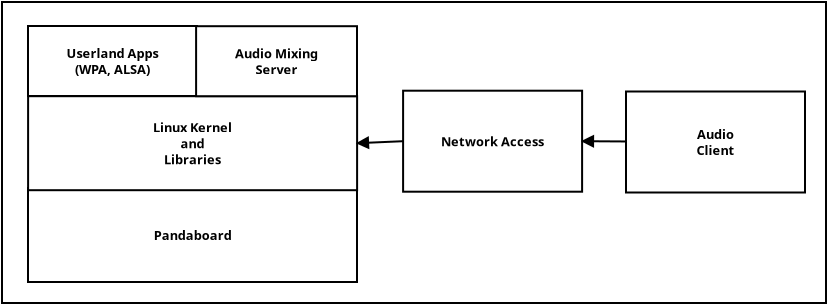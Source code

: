 <?xml version="1.0" encoding="UTF-8"?>
<dia:diagram xmlns:dia="http://www.lysator.liu.se/~alla/dia/">
  <dia:layer name="Background" visible="true" active="true">
    <dia:group>
      <dia:object type="Standard - Box" version="0" id="O0">
        <dia:attribute name="obj_pos">
          <dia:point val="15.25,8.9"/>
        </dia:attribute>
        <dia:attribute name="obj_bb">
          <dia:rectangle val="15.2,8.85;56.5,24"/>
        </dia:attribute>
        <dia:attribute name="elem_corner">
          <dia:point val="15.25,8.9"/>
        </dia:attribute>
        <dia:attribute name="elem_width">
          <dia:real val="41.2"/>
        </dia:attribute>
        <dia:attribute name="elem_height">
          <dia:real val="15.05"/>
        </dia:attribute>
        <dia:attribute name="show_background">
          <dia:boolean val="true"/>
        </dia:attribute>
      </dia:object>
      <dia:object type="Standard - Box" version="0" id="O1">
        <dia:attribute name="obj_pos">
          <dia:point val="16.55,18.2"/>
        </dia:attribute>
        <dia:attribute name="obj_bb">
          <dia:rectangle val="16.5,18.15;33.05,22.95"/>
        </dia:attribute>
        <dia:attribute name="elem_corner">
          <dia:point val="16.55,18.2"/>
        </dia:attribute>
        <dia:attribute name="elem_width">
          <dia:real val="16.45"/>
        </dia:attribute>
        <dia:attribute name="elem_height">
          <dia:real val="4.7"/>
        </dia:attribute>
        <dia:attribute name="show_background">
          <dia:boolean val="true"/>
        </dia:attribute>
      </dia:object>
      <dia:object type="Standard - Box" version="0" id="O2">
        <dia:attribute name="obj_pos">
          <dia:point val="16.555,13.61"/>
        </dia:attribute>
        <dia:attribute name="obj_bb">
          <dia:rectangle val="16.505,13.56;33.055,18.36"/>
        </dia:attribute>
        <dia:attribute name="elem_corner">
          <dia:point val="16.555,13.61"/>
        </dia:attribute>
        <dia:attribute name="elem_width">
          <dia:real val="16.45"/>
        </dia:attribute>
        <dia:attribute name="elem_height">
          <dia:real val="4.7"/>
        </dia:attribute>
        <dia:attribute name="show_background">
          <dia:boolean val="true"/>
        </dia:attribute>
      </dia:object>
      <dia:object type="Standard - Box" version="0" id="O3">
        <dia:attribute name="obj_pos">
          <dia:point val="16.55,10.1"/>
        </dia:attribute>
        <dia:attribute name="obj_bb">
          <dia:rectangle val="16.5,10.05;25.05,13.65"/>
        </dia:attribute>
        <dia:attribute name="elem_corner">
          <dia:point val="16.55,10.1"/>
        </dia:attribute>
        <dia:attribute name="elem_width">
          <dia:real val="8.45"/>
        </dia:attribute>
        <dia:attribute name="elem_height">
          <dia:real val="3.5"/>
        </dia:attribute>
        <dia:attribute name="show_background">
          <dia:boolean val="true"/>
        </dia:attribute>
      </dia:object>
      <dia:object type="Standard - Box" version="0" id="O4">
        <dia:attribute name="obj_pos">
          <dia:point val="24.955,10.11"/>
        </dia:attribute>
        <dia:attribute name="obj_bb">
          <dia:rectangle val="24.905,10.06;33.05,13.66"/>
        </dia:attribute>
        <dia:attribute name="elem_corner">
          <dia:point val="24.955,10.11"/>
        </dia:attribute>
        <dia:attribute name="elem_width">
          <dia:real val="8.045"/>
        </dia:attribute>
        <dia:attribute name="elem_height">
          <dia:real val="3.5"/>
        </dia:attribute>
        <dia:attribute name="show_background">
          <dia:boolean val="true"/>
        </dia:attribute>
      </dia:object>
      <dia:object type="Standard - Text" version="1" id="O5">
        <dia:attribute name="obj_pos">
          <dia:point val="24.775,20.55"/>
        </dia:attribute>
        <dia:attribute name="obj_bb">
          <dia:rectangle val="22.609,20.176;26.941,20.924"/>
        </dia:attribute>
        <dia:attribute name="text">
          <dia:composite type="text">
            <dia:attribute name="string">
              <dia:string>#Pandaboard#</dia:string>
            </dia:attribute>
            <dia:attribute name="font">
              <dia:font family="sans" style="80" name="Helvetica-Bold"/>
            </dia:attribute>
            <dia:attribute name="height">
              <dia:real val="0.8"/>
            </dia:attribute>
            <dia:attribute name="pos">
              <dia:point val="24.775,20.771"/>
            </dia:attribute>
            <dia:attribute name="color">
              <dia:color val="#000000"/>
            </dia:attribute>
            <dia:attribute name="alignment">
              <dia:enum val="1"/>
            </dia:attribute>
          </dia:composite>
        </dia:attribute>
        <dia:attribute name="valign">
          <dia:enum val="2"/>
        </dia:attribute>
        <dia:connections>
          <dia:connection handle="0" to="O1" connection="8"/>
        </dia:connections>
      </dia:object>
      <dia:object type="Standard - Text" version="1" id="O6">
        <dia:attribute name="obj_pos">
          <dia:point val="24.78,15.96"/>
        </dia:attribute>
        <dia:attribute name="obj_bb">
          <dia:rectangle val="22.521,14.786;27.039,17.134"/>
        </dia:attribute>
        <dia:attribute name="text">
          <dia:composite type="text">
            <dia:attribute name="string">
              <dia:string>#Linux Kernel
and
Libraries#</dia:string>
            </dia:attribute>
            <dia:attribute name="font">
              <dia:font family="sans" style="80" name="Helvetica-Bold"/>
            </dia:attribute>
            <dia:attribute name="height">
              <dia:real val="0.8"/>
            </dia:attribute>
            <dia:attribute name="pos">
              <dia:point val="24.78,15.381"/>
            </dia:attribute>
            <dia:attribute name="color">
              <dia:color val="#000000"/>
            </dia:attribute>
            <dia:attribute name="alignment">
              <dia:enum val="1"/>
            </dia:attribute>
          </dia:composite>
        </dia:attribute>
        <dia:attribute name="valign">
          <dia:enum val="2"/>
        </dia:attribute>
        <dia:connections>
          <dia:connection handle="0" to="O2" connection="8"/>
        </dia:connections>
      </dia:object>
      <dia:object type="Standard - Text" version="1" id="O7">
        <dia:attribute name="obj_pos">
          <dia:point val="20.775,11.85"/>
        </dia:attribute>
        <dia:attribute name="obj_bb">
          <dia:rectangle val="18.161,11.048;23.407,12.652"/>
        </dia:attribute>
        <dia:attribute name="text">
          <dia:composite type="text">
            <dia:attribute name="string">
              <dia:string>#Userland Apps
(WPA, ALSA)#</dia:string>
            </dia:attribute>
            <dia:attribute name="font">
              <dia:font family="sans" style="80" name="Helvetica-Bold"/>
            </dia:attribute>
            <dia:attribute name="height">
              <dia:real val="0.8"/>
            </dia:attribute>
            <dia:attribute name="pos">
              <dia:point val="20.775,11.662"/>
            </dia:attribute>
            <dia:attribute name="color">
              <dia:color val="#000000"/>
            </dia:attribute>
            <dia:attribute name="alignment">
              <dia:enum val="1"/>
            </dia:attribute>
          </dia:composite>
        </dia:attribute>
        <dia:attribute name="valign">
          <dia:enum val="2"/>
        </dia:attribute>
        <dia:connections>
          <dia:connection handle="0" to="O3" connection="8"/>
        </dia:connections>
      </dia:object>
      <dia:object type="Standard - Text" version="1" id="O8">
        <dia:attribute name="obj_pos">
          <dia:point val="28.977,11.86"/>
        </dia:attribute>
        <dia:attribute name="obj_bb">
          <dia:rectangle val="26.631,11.086;31.324,12.634"/>
        </dia:attribute>
        <dia:attribute name="text">
          <dia:composite type="text">
            <dia:attribute name="string">
              <dia:string>#Audio Mixing
Server#</dia:string>
            </dia:attribute>
            <dia:attribute name="font">
              <dia:font family="sans" style="80" name="Helvetica-Bold"/>
            </dia:attribute>
            <dia:attribute name="height">
              <dia:real val="0.8"/>
            </dia:attribute>
            <dia:attribute name="pos">
              <dia:point val="28.977,11.681"/>
            </dia:attribute>
            <dia:attribute name="color">
              <dia:color val="#000000"/>
            </dia:attribute>
            <dia:attribute name="alignment">
              <dia:enum val="1"/>
            </dia:attribute>
          </dia:composite>
        </dia:attribute>
        <dia:attribute name="valign">
          <dia:enum val="2"/>
        </dia:attribute>
        <dia:connections>
          <dia:connection handle="0" to="O4" connection="8"/>
        </dia:connections>
      </dia:object>
      <dia:object type="Standard - Box" version="0" id="O9">
        <dia:attribute name="obj_pos">
          <dia:point val="46.45,13.375"/>
        </dia:attribute>
        <dia:attribute name="obj_bb">
          <dia:rectangle val="46.4,13.325;55.45,18.475"/>
        </dia:attribute>
        <dia:attribute name="elem_corner">
          <dia:point val="46.45,13.375"/>
        </dia:attribute>
        <dia:attribute name="elem_width">
          <dia:real val="8.95"/>
        </dia:attribute>
        <dia:attribute name="elem_height">
          <dia:real val="5.05"/>
        </dia:attribute>
        <dia:attribute name="show_background">
          <dia:boolean val="true"/>
        </dia:attribute>
      </dia:object>
      <dia:object type="Standard - Text" version="1" id="O10">
        <dia:attribute name="obj_pos">
          <dia:point val="50.925,15.9"/>
        </dia:attribute>
        <dia:attribute name="obj_bb">
          <dia:rectangle val="49.873,15.126;51.977,16.674"/>
        </dia:attribute>
        <dia:attribute name="text">
          <dia:composite type="text">
            <dia:attribute name="string">
              <dia:string>#Audio
Client#</dia:string>
            </dia:attribute>
            <dia:attribute name="font">
              <dia:font family="sans" style="80" name="Helvetica-Bold"/>
            </dia:attribute>
            <dia:attribute name="height">
              <dia:real val="0.8"/>
            </dia:attribute>
            <dia:attribute name="pos">
              <dia:point val="50.925,15.721"/>
            </dia:attribute>
            <dia:attribute name="color">
              <dia:color val="#000000"/>
            </dia:attribute>
            <dia:attribute name="alignment">
              <dia:enum val="1"/>
            </dia:attribute>
          </dia:composite>
        </dia:attribute>
        <dia:attribute name="valign">
          <dia:enum val="2"/>
        </dia:attribute>
        <dia:connections>
          <dia:connection handle="0" to="O9" connection="8"/>
        </dia:connections>
      </dia:object>
      <dia:object type="Standard - Box" version="0" id="O11">
        <dia:attribute name="obj_pos">
          <dia:point val="35.305,13.335"/>
        </dia:attribute>
        <dia:attribute name="obj_bb">
          <dia:rectangle val="35.255,13.285;44.305,18.435"/>
        </dia:attribute>
        <dia:attribute name="elem_corner">
          <dia:point val="35.305,13.335"/>
        </dia:attribute>
        <dia:attribute name="elem_width">
          <dia:real val="8.95"/>
        </dia:attribute>
        <dia:attribute name="elem_height">
          <dia:real val="5.05"/>
        </dia:attribute>
        <dia:attribute name="show_background">
          <dia:boolean val="true"/>
        </dia:attribute>
      </dia:object>
      <dia:object type="Standard - Text" version="1" id="O12">
        <dia:attribute name="obj_pos">
          <dia:point val="39.78,15.86"/>
        </dia:attribute>
        <dia:attribute name="obj_bb">
          <dia:rectangle val="36.92,15.486;42.64,16.234"/>
        </dia:attribute>
        <dia:attribute name="text">
          <dia:composite type="text">
            <dia:attribute name="string">
              <dia:string>#Network Access#</dia:string>
            </dia:attribute>
            <dia:attribute name="font">
              <dia:font family="sans" style="80" name="Helvetica-Bold"/>
            </dia:attribute>
            <dia:attribute name="height">
              <dia:real val="0.8"/>
            </dia:attribute>
            <dia:attribute name="pos">
              <dia:point val="39.78,16.081"/>
            </dia:attribute>
            <dia:attribute name="color">
              <dia:color val="#000000"/>
            </dia:attribute>
            <dia:attribute name="alignment">
              <dia:enum val="1"/>
            </dia:attribute>
          </dia:composite>
        </dia:attribute>
        <dia:attribute name="valign">
          <dia:enum val="2"/>
        </dia:attribute>
        <dia:connections>
          <dia:connection handle="0" to="O11" connection="8"/>
        </dia:connections>
      </dia:object>
      <dia:object type="Standard - Line" version="0" id="O13">
        <dia:attribute name="obj_pos">
          <dia:point val="46.4,15.873"/>
        </dia:attribute>
        <dia:attribute name="obj_bb">
          <dia:rectangle val="44.143,15.532;46.451,16.194"/>
        </dia:attribute>
        <dia:attribute name="conn_endpoints">
          <dia:point val="46.4,15.873"/>
          <dia:point val="44.255,15.86"/>
        </dia:attribute>
        <dia:attribute name="numcp">
          <dia:int val="1"/>
        </dia:attribute>
        <dia:attribute name="end_arrow">
          <dia:enum val="3"/>
        </dia:attribute>
        <dia:attribute name="end_arrow_length">
          <dia:real val="0.5"/>
        </dia:attribute>
        <dia:attribute name="end_arrow_width">
          <dia:real val="0.5"/>
        </dia:attribute>
        <dia:connections>
          <dia:connection handle="0" to="O9" connection="8"/>
          <dia:connection handle="1" to="O11" connection="4"/>
        </dia:connections>
      </dia:object>
      <dia:object type="Standard - Line" version="0" id="O14">
        <dia:attribute name="obj_pos">
          <dia:point val="35.305,15.86"/>
        </dia:attribute>
        <dia:attribute name="obj_bb">
          <dia:rectangle val="32.893,15.605;35.357,16.267"/>
        </dia:attribute>
        <dia:attribute name="conn_endpoints">
          <dia:point val="35.305,15.86"/>
          <dia:point val="33.005,15.96"/>
        </dia:attribute>
        <dia:attribute name="numcp">
          <dia:int val="1"/>
        </dia:attribute>
        <dia:attribute name="end_arrow">
          <dia:enum val="3"/>
        </dia:attribute>
        <dia:attribute name="end_arrow_length">
          <dia:real val="0.5"/>
        </dia:attribute>
        <dia:attribute name="end_arrow_width">
          <dia:real val="0.5"/>
        </dia:attribute>
        <dia:connections>
          <dia:connection handle="0" to="O11" connection="3"/>
          <dia:connection handle="1" to="O2" connection="4"/>
        </dia:connections>
      </dia:object>
    </dia:group>
  </dia:layer>
</dia:diagram>
